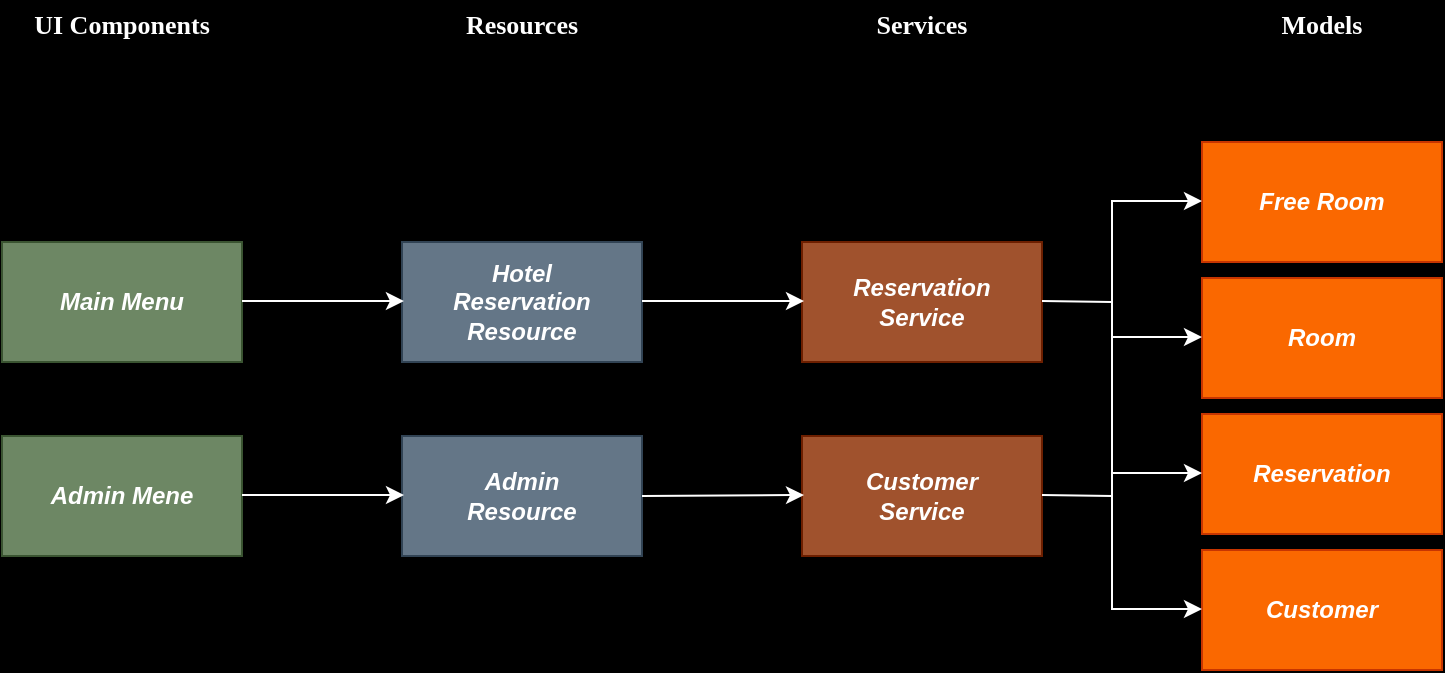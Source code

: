 <mxfile version="22.1.15" type="device">
  <diagram name="Page-1" id="2BcGv7lXFhHq1s8OuIDr">
    <mxGraphModel dx="953" dy="811" grid="0" gridSize="10" guides="1" tooltips="1" connect="0" arrows="0" fold="1" page="1" pageScale="1" pageWidth="850" pageHeight="1100" background="#000000" math="0" shadow="0">
      <root>
        <mxCell id="0" />
        <mxCell id="1" parent="0" />
        <mxCell id="mzqeor6f8oHgmXhjCLlO-1" value="Main Menu" style="rounded=0;whiteSpace=wrap;html=1;fillColor=#6d8764;strokeColor=#3A5431;fontColor=#FFFFFF;fontStyle=3" vertex="1" parent="1">
          <mxGeometry x="100" y="210" width="120" height="60" as="geometry" />
        </mxCell>
        <mxCell id="mzqeor6f8oHgmXhjCLlO-2" value="Admin Mene" style="rounded=0;whiteSpace=wrap;html=1;fillColor=#6d8764;strokeColor=#3A5431;fontColor=#FFFFFF;fontStyle=3" vertex="1" parent="1">
          <mxGeometry x="100" y="307" width="120" height="60" as="geometry" />
        </mxCell>
        <mxCell id="mzqeor6f8oHgmXhjCLlO-3" value="&lt;div&gt;Hotel&lt;/div&gt;&lt;div&gt;Reservation&lt;/div&gt;&lt;div&gt;Resource&lt;br&gt;&lt;/div&gt;" style="rounded=0;whiteSpace=wrap;html=1;fillColor=#647687;strokeColor=#314354;fontColor=#FFFFFF;fontStyle=3" vertex="1" parent="1">
          <mxGeometry x="300" y="210" width="120" height="60" as="geometry" />
        </mxCell>
        <mxCell id="mzqeor6f8oHgmXhjCLlO-4" value="&lt;div&gt;Admin&lt;/div&gt;&lt;div&gt;Resource&lt;/div&gt;" style="rounded=0;whiteSpace=wrap;html=1;fillColor=#647687;strokeColor=#314354;fontColor=#FFFFFF;fontStyle=3" vertex="1" parent="1">
          <mxGeometry x="300" y="307" width="120" height="60" as="geometry" />
        </mxCell>
        <mxCell id="mzqeor6f8oHgmXhjCLlO-5" value="&lt;div&gt;Reservation&lt;/div&gt;&lt;div&gt;Service&lt;br&gt;&lt;/div&gt;" style="rounded=0;whiteSpace=wrap;html=1;fillColor=#a0522d;strokeColor=#6D1F00;fontColor=#FFFFFF;fontStyle=3" vertex="1" parent="1">
          <mxGeometry x="500" y="210" width="120" height="60" as="geometry" />
        </mxCell>
        <mxCell id="mzqeor6f8oHgmXhjCLlO-6" value="&lt;div&gt;Customer&lt;/div&gt;&lt;div&gt;Service&lt;br&gt;&lt;/div&gt;" style="rounded=0;whiteSpace=wrap;html=1;fillColor=#a0522d;strokeColor=#6D1F00;fontColor=#FFFFFF;fontStyle=3" vertex="1" parent="1">
          <mxGeometry x="500" y="307" width="120" height="60" as="geometry" />
        </mxCell>
        <mxCell id="mzqeor6f8oHgmXhjCLlO-7" value="Free Room" style="rounded=0;whiteSpace=wrap;html=1;fillColor=#fa6800;strokeColor=#C73500;fontColor=#FFFFFF;fontStyle=3" vertex="1" parent="1">
          <mxGeometry x="700" y="160" width="120" height="60" as="geometry" />
        </mxCell>
        <mxCell id="mzqeor6f8oHgmXhjCLlO-8" value="Room" style="rounded=0;whiteSpace=wrap;html=1;fillColor=#fa6800;strokeColor=#C73500;fontColor=#FFFFFF;fontStyle=3" vertex="1" parent="1">
          <mxGeometry x="700" y="228" width="120" height="60" as="geometry" />
        </mxCell>
        <mxCell id="mzqeor6f8oHgmXhjCLlO-9" value="Reservation" style="rounded=0;whiteSpace=wrap;html=1;fillColor=#fa6800;strokeColor=#C73500;fontColor=#FFFFFF;fontStyle=3" vertex="1" parent="1">
          <mxGeometry x="700" y="296" width="120" height="60" as="geometry" />
        </mxCell>
        <mxCell id="mzqeor6f8oHgmXhjCLlO-10" value="Customer" style="rounded=0;whiteSpace=wrap;html=1;fillColor=#fa6800;strokeColor=#C73500;fontColor=#FFFFFF;fontStyle=3" vertex="1" parent="1">
          <mxGeometry x="700" y="364" width="120" height="60" as="geometry" />
        </mxCell>
        <mxCell id="mzqeor6f8oHgmXhjCLlO-13" value="" style="endArrow=classic;html=1;rounded=0;exitX=0.992;exitY=0.517;exitDx=0;exitDy=0;exitPerimeter=0;fontColor=#FFFFFF;fontStyle=3;strokeColor=#FFFFFF;" edge="1" parent="1">
          <mxGeometry width="50" height="50" relative="1" as="geometry">
            <mxPoint x="220.0" y="239.52" as="sourcePoint" />
            <mxPoint x="300.96" y="239.5" as="targetPoint" />
          </mxGeometry>
        </mxCell>
        <mxCell id="mzqeor6f8oHgmXhjCLlO-14" value="" style="endArrow=classic;html=1;rounded=0;exitX=0.992;exitY=0.517;exitDx=0;exitDy=0;exitPerimeter=0;fontColor=#FFFFFF;fontStyle=3;strokeColor=#FFFFFF;" edge="1" parent="1">
          <mxGeometry width="50" height="50" relative="1" as="geometry">
            <mxPoint x="220" y="336.5" as="sourcePoint" />
            <mxPoint x="301" y="336.5" as="targetPoint" />
          </mxGeometry>
        </mxCell>
        <mxCell id="mzqeor6f8oHgmXhjCLlO-15" value="" style="endArrow=classic;html=1;rounded=0;exitX=0.992;exitY=0.517;exitDx=0;exitDy=0;exitPerimeter=0;fontColor=#FFFFFF;fontStyle=3;strokeColor=#FFFFFF;" edge="1" parent="1">
          <mxGeometry width="50" height="50" relative="1" as="geometry">
            <mxPoint x="420" y="239.5" as="sourcePoint" />
            <mxPoint x="501" y="239.5" as="targetPoint" />
          </mxGeometry>
        </mxCell>
        <mxCell id="mzqeor6f8oHgmXhjCLlO-16" value="" style="endArrow=classic;html=1;rounded=0;fontColor=#FFFFFF;fontStyle=3;strokeColor=#FFFFFF;" edge="1" parent="1">
          <mxGeometry width="50" height="50" relative="1" as="geometry">
            <mxPoint x="420" y="337" as="sourcePoint" />
            <mxPoint x="501" y="336.5" as="targetPoint" />
          </mxGeometry>
        </mxCell>
        <mxCell id="mzqeor6f8oHgmXhjCLlO-17" value="" style="endArrow=classic;html=1;rounded=0;fontColor=#FFFFFF;fontStyle=3;strokeColor=#FFFFFF;" edge="1" parent="1">
          <mxGeometry width="50" height="50" relative="1" as="geometry">
            <mxPoint x="655" y="393.5" as="sourcePoint" />
            <mxPoint x="700" y="393.5" as="targetPoint" />
          </mxGeometry>
        </mxCell>
        <mxCell id="mzqeor6f8oHgmXhjCLlO-18" value="" style="endArrow=none;html=1;rounded=0;fontColor=#FFFFFF;fontStyle=3;strokeColor=#FFFFFF;" edge="1" parent="1">
          <mxGeometry width="50" height="50" relative="1" as="geometry">
            <mxPoint x="620" y="239.5" as="sourcePoint" />
            <mxPoint x="655" y="240" as="targetPoint" />
          </mxGeometry>
        </mxCell>
        <mxCell id="mzqeor6f8oHgmXhjCLlO-20" value="" style="endArrow=none;html=1;rounded=0;fontColor=#FFFFFF;fontStyle=3;strokeColor=#FFFFFF;" edge="1" parent="1">
          <mxGeometry width="50" height="50" relative="1" as="geometry">
            <mxPoint x="620" y="336.5" as="sourcePoint" />
            <mxPoint x="655" y="337" as="targetPoint" />
          </mxGeometry>
        </mxCell>
        <mxCell id="mzqeor6f8oHgmXhjCLlO-22" value="" style="endArrow=none;html=1;rounded=0;fontColor=#FFFFFF;fontStyle=3;strokeColor=#FFFFFF;" edge="1" parent="1">
          <mxGeometry width="50" height="50" relative="1" as="geometry">
            <mxPoint x="655" y="394" as="sourcePoint" />
            <mxPoint x="655" y="189" as="targetPoint" />
          </mxGeometry>
        </mxCell>
        <mxCell id="mzqeor6f8oHgmXhjCLlO-23" value="" style="endArrow=classic;html=1;rounded=0;fontColor=#FFFFFF;fontStyle=3;strokeColor=#FFFFFF;" edge="1" parent="1">
          <mxGeometry width="50" height="50" relative="1" as="geometry">
            <mxPoint x="655" y="325.5" as="sourcePoint" />
            <mxPoint x="700" y="325.5" as="targetPoint" />
          </mxGeometry>
        </mxCell>
        <mxCell id="mzqeor6f8oHgmXhjCLlO-24" value="" style="endArrow=classic;html=1;rounded=0;fontColor=#FFFFFF;fontStyle=3;strokeColor=#FFFFFF;" edge="1" parent="1">
          <mxGeometry width="50" height="50" relative="1" as="geometry">
            <mxPoint x="655" y="257.5" as="sourcePoint" />
            <mxPoint x="700" y="257.5" as="targetPoint" />
          </mxGeometry>
        </mxCell>
        <mxCell id="mzqeor6f8oHgmXhjCLlO-25" value="" style="endArrow=classic;html=1;rounded=0;fontColor=#FFFFFF;fontStyle=3;strokeColor=#FFFFFF;" edge="1" parent="1">
          <mxGeometry width="50" height="50" relative="1" as="geometry">
            <mxPoint x="655" y="189.5" as="sourcePoint" />
            <mxPoint x="700" y="189.5" as="targetPoint" />
          </mxGeometry>
        </mxCell>
        <mxCell id="mzqeor6f8oHgmXhjCLlO-26" value="&lt;font color=&quot;#ffffff&quot; style=&quot;font-size: 13px;&quot;&gt;UI Components&lt;/font&gt;" style="rounded=0;whiteSpace=wrap;html=1;fillColor=none;strokeColor=none;fontStyle=1;fontSize=13;fontFamily=Verdana;" vertex="1" parent="1">
          <mxGeometry x="100" y="89" width="120" height="23" as="geometry" />
        </mxCell>
        <mxCell id="mzqeor6f8oHgmXhjCLlO-27" value="&lt;span style=&quot;background-color: rgb(0, 0, 0); font-size: 13px;&quot;&gt;&lt;font color=&quot;#ffffff&quot; style=&quot;font-size: 13px;&quot;&gt;Resources&lt;/font&gt;&lt;/span&gt;" style="rounded=0;whiteSpace=wrap;html=1;fillColor=none;strokeColor=none;fontStyle=1;fontSize=13;fontFamily=Verdana;" vertex="1" parent="1">
          <mxGeometry x="300" y="89" width="120" height="23" as="geometry" />
        </mxCell>
        <mxCell id="mzqeor6f8oHgmXhjCLlO-28" value="&lt;span style=&quot;background-color: rgb(0, 0, 0); font-size: 13px;&quot;&gt;&lt;font color=&quot;#ffffff&quot; style=&quot;font-size: 13px;&quot;&gt;Services&lt;/font&gt;&lt;/span&gt;" style="rounded=0;whiteSpace=wrap;html=1;fillColor=none;strokeColor=none;fontStyle=1;fontSize=13;fontFamily=Verdana;" vertex="1" parent="1">
          <mxGeometry x="500" y="89" width="120" height="23" as="geometry" />
        </mxCell>
        <mxCell id="mzqeor6f8oHgmXhjCLlO-29" value="&lt;span style=&quot;background-color: rgb(0, 0, 0); font-size: 13px;&quot;&gt;&lt;font color=&quot;#ffffff&quot; style=&quot;font-size: 13px;&quot;&gt;Models&lt;/font&gt;&lt;/span&gt;" style="rounded=0;whiteSpace=wrap;html=1;fillColor=none;strokeColor=none;fontStyle=1;fontSize=13;fontFamily=Verdana;" vertex="1" parent="1">
          <mxGeometry x="700" y="89" width="120" height="23" as="geometry" />
        </mxCell>
      </root>
    </mxGraphModel>
  </diagram>
</mxfile>
